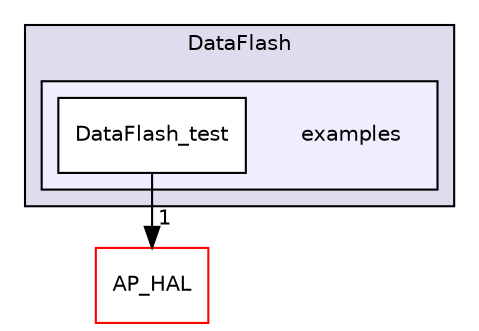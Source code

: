 digraph "libraries/DataFlash/examples" {
  compound=true
  node [ fontsize="10", fontname="Helvetica"];
  edge [ labelfontsize="10", labelfontname="Helvetica"];
  subgraph clusterdir_8d948ab9565677f64d3685937d41488b {
    graph [ bgcolor="#ddddee", pencolor="black", label="DataFlash" fontname="Helvetica", fontsize="10", URL="dir_8d948ab9565677f64d3685937d41488b.html"]
  subgraph clusterdir_1b7bcf03c45af83547efde6091648c44 {
    graph [ bgcolor="#eeeeff", pencolor="black", label="" URL="dir_1b7bcf03c45af83547efde6091648c44.html"];
    dir_1b7bcf03c45af83547efde6091648c44 [shape=plaintext label="examples"];
    dir_264ede5f38abb2418145acbb78bdd03f [shape=box label="DataFlash_test" color="black" fillcolor="white" style="filled" URL="dir_264ede5f38abb2418145acbb78bdd03f.html"];
  }
  }
  dir_1cbc10423b2512b31103883361e0123b [shape=box label="AP_HAL" fillcolor="white" style="filled" color="red" URL="dir_1cbc10423b2512b31103883361e0123b.html"];
  dir_264ede5f38abb2418145acbb78bdd03f->dir_1cbc10423b2512b31103883361e0123b [headlabel="1", labeldistance=1.5 headhref="dir_000155_000046.html"];
}
